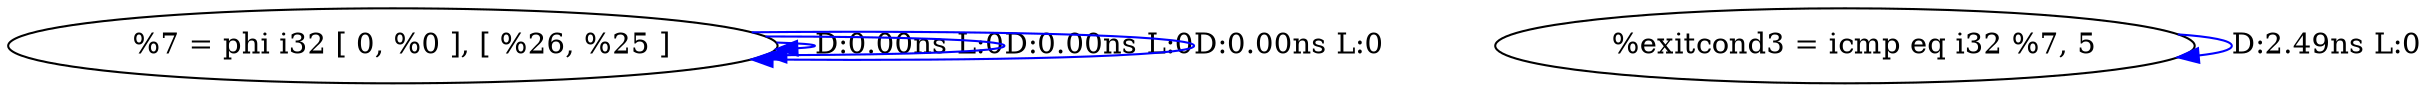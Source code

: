 digraph {
Node0x3956a90[label="  %7 = phi i32 [ 0, %0 ], [ %26, %25 ]"];
Node0x3956a90 -> Node0x3956a90[label="D:0.00ns L:0",color=blue];
Node0x3956a90 -> Node0x3956a90[label="D:0.00ns L:0",color=blue];
Node0x3956a90 -> Node0x3956a90[label="D:0.00ns L:0",color=blue];
Node0x3956b70[label="  %exitcond3 = icmp eq i32 %7, 5"];
Node0x3956b70 -> Node0x3956b70[label="D:2.49ns L:0",color=blue];
}

